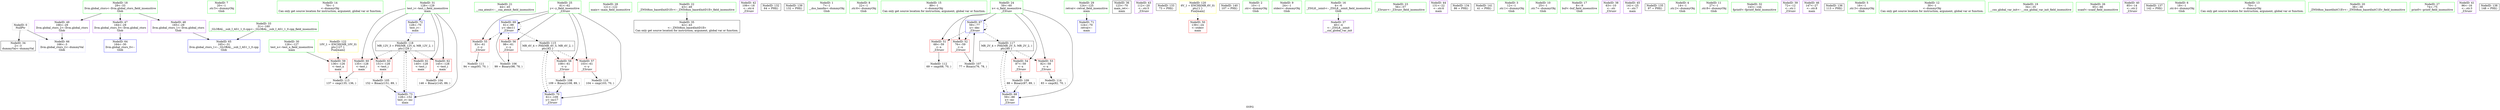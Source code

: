 digraph "SVFG" {
	label="SVFG";

	Node0x55de7561fd90 [shape=record,color=grey,label="{NodeID: 0\nNullPtr}"];
	Node0x55de7561fd90 -> Node0x55de756330a0[style=solid];
	Node0x55de7561fd90 -> Node0x55de75635c10[style=solid];
	Node0x55de75631850 [shape=record,color=green,label="{NodeID: 7\n20\<--1\n.str.5\<--dummyObj\nGlob }"];
	Node0x55de75631d90 [shape=record,color=green,label="{NodeID: 14\n78\<--1\n\<--dummyObj\nCan only get source location for instruction, argument, global var or function.}"];
	Node0x55de75634110 [shape=record,color=grey,label="{NodeID: 104\n146 = Binary(145, 89, )\n}"];
	Node0x55de75632490 [shape=record,color=green,label="{NodeID: 21\n44\<--45\n__cxa_atexit\<--__cxa_atexit_field_insensitive\n}"];
	Node0x55de75638b30 [shape=record,color=grey,label="{NodeID: 111\n94 = cmp(93, 70, )\n}"];
	Node0x55de75632b30 [shape=record,color=green,label="{NodeID: 28\n121\<--122\nmain\<--main_field_insensitive\n}"];
	Node0x55de7563cce0 [shape=record,color=black,label="{NodeID: 118\nMR_12V_3 = PHI(MR_12V_4, MR_12V_2, )\npts\{129 \}\n}"];
	Node0x55de7563cce0 -> Node0x55de756356d0[style=dashed];
	Node0x55de7563cce0 -> Node0x55de756357a0[style=dashed];
	Node0x55de7563cce0 -> Node0x55de75635870[style=dashed];
	Node0x55de7563cce0 -> Node0x55de75635940[style=dashed];
	Node0x55de7563cce0 -> Node0x55de756361f0[style=dashed];
	Node0x55de756331a0 [shape=record,color=black,label="{NodeID: 35\n42\<--43\n\<--_ZNSt8ios_base4InitD1Ev\nCan only get source location for instruction, argument, global var or function.}"];
	Node0x55de75633780 [shape=record,color=purple,label="{NodeID: 42\n106\<--18\n\<--.str.4\n_Z3runv\n}"];
	Node0x55de754b7b90 [shape=record,color=black,label="{NodeID: 132\n64 = PHI()\n}"];
	Node0x55de75634db0 [shape=record,color=purple,label="{NodeID: 49\n166\<--29\nllvm.global_ctors_2\<--llvm.global_ctors\nGlob }"];
	Node0x55de75634db0 -> Node0x55de75635c10[style=solid];
	Node0x55de75643640 [shape=record,color=black,label="{NodeID: 139\n132 = PHI()\n}"];
	Node0x55de75635390 [shape=record,color=red,label="{NodeID: 56\n98\<--61\n\<--y\n_Z3runv\n}"];
	Node0x55de75635390 -> Node0x55de756383f0[style=solid];
	Node0x55de75635940 [shape=record,color=red,label="{NodeID: 63\n151\<--128\n\<--test_i\nmain\n}"];
	Node0x55de75635940 -> Node0x55de75634290[style=solid];
	Node0x55de75635f80 [shape=record,color=blue,label="{NodeID: 70\n61\<--109\ny\<--inc17\n_Z3runv\n}"];
	Node0x55de75635f80 -> Node0x55de7563bde0[style=dashed];
	Node0x55de75620650 [shape=record,color=green,label="{NodeID: 1\n7\<--1\n__dso_handle\<--dummyObj\nGlob }"];
	Node0x55de756318e0 [shape=record,color=green,label="{NodeID: 8\n22\<--1\n.str.6\<--dummyObj\nGlob }"];
	Node0x55de75631e90 [shape=record,color=green,label="{NodeID: 15\n89\<--1\n\<--dummyObj\nCan only get source location for instruction, argument, global var or function.}"];
	Node0x55de75634290 [shape=record,color=grey,label="{NodeID: 105\n152 = Binary(151, 89, )\n}"];
	Node0x55de75634290 -> Node0x55de756361f0[style=solid];
	Node0x55de75632590 [shape=record,color=green,label="{NodeID: 22\n43\<--49\n_ZNSt8ios_base4InitD1Ev\<--_ZNSt8ios_base4InitD1Ev_field_insensitive\n}"];
	Node0x55de75632590 -> Node0x55de756331a0[style=solid];
	Node0x55de75638cb0 [shape=record,color=grey,label="{NodeID: 112\n69 = cmp(68, 70, )\n}"];
	Node0x55de75632c30 [shape=record,color=green,label="{NodeID: 29\n124\<--125\nretval\<--retval_field_insensitive\nmain\n}"];
	Node0x55de75632c30 -> Node0x55de75636050[style=solid];
	Node0x55de756332a0 [shape=record,color=black,label="{NodeID: 36\n123\<--70\nmain_ret\<--\nmain\n}"];
	Node0x55de75633850 [shape=record,color=purple,label="{NodeID: 43\n112\<--20\n\<--.str.5\n_Z3runv\n}"];
	Node0x55de75642540 [shape=record,color=black,label="{NodeID: 133\n73 = PHI()\n}"];
	Node0x55de75634eb0 [shape=record,color=red,label="{NodeID: 50\n139\<--24\n\<--stderr\nmain\n}"];
	Node0x55de75643740 [shape=record,color=black,label="{NodeID: 140\n107 = PHI()\n}"];
	Node0x55de75635460 [shape=record,color=red,label="{NodeID: 57\n103\<--61\n\<--y\n_Z3runv\n}"];
	Node0x55de75635460 -> Node0x55de756389b0[style=solid];
	Node0x55de75635a10 [shape=record,color=blue,label="{NodeID: 64\n164\<--30\nllvm.global_ctors_0\<--\nGlob }"];
	Node0x55de75636050 [shape=record,color=blue,label="{NodeID: 71\n124\<--70\nretval\<--\nmain\n}"];
	Node0x55de7561ffa0 [shape=record,color=green,label="{NodeID: 2\n10\<--1\n.str\<--dummyObj\nGlob }"];
	Node0x55de75631970 [shape=record,color=green,label="{NodeID: 9\n24\<--1\nstderr\<--dummyObj\nGlob }"];
	Node0x55de75631f90 [shape=record,color=green,label="{NodeID: 16\n4\<--6\n_ZStL8__ioinit\<--_ZStL8__ioinit_field_insensitive\nGlob }"];
	Node0x55de75631f90 -> Node0x55de75633370[style=solid];
	Node0x55de756383f0 [shape=record,color=grey,label="{NodeID: 106\n99 = Binary(98, 78, )\n}"];
	Node0x55de756383f0 -> Node0x55de75635eb0[style=solid];
	Node0x55de75632690 [shape=record,color=green,label="{NodeID: 23\n56\<--57\n_Z3runv\<--_Z3runv_field_insensitive\n}"];
	Node0x55de75638e30 [shape=record,color=grey,label="{NodeID: 113\n137 = cmp(135, 136, )\n}"];
	Node0x55de75632d00 [shape=record,color=green,label="{NodeID: 30\n126\<--127\ntest_n\<--test_n_field_insensitive\nmain\n}"];
	Node0x55de75632d00 -> Node0x55de75635600[style=solid];
	Node0x55de7563d6e0 [shape=record,color=yellow,style=double,label="{NodeID: 120\n6V_1 = ENCHI(MR_6V_0)\npts\{1 \}\nFun[main]}"];
	Node0x55de7563d6e0 -> Node0x55de75634eb0[style=dashed];
	Node0x55de75633370 [shape=record,color=purple,label="{NodeID: 37\n40\<--4\n\<--_ZStL8__ioinit\n__cxx_global_var_init\n}"];
	Node0x55de75633920 [shape=record,color=purple,label="{NodeID: 44\n131\<--22\n\<--.str.6\nmain\n}"];
	Node0x55de75642640 [shape=record,color=black,label="{NodeID: 134\n86 = PHI()\n}"];
	Node0x55de75634f80 [shape=record,color=red,label="{NodeID: 51\n68\<--59\n\<--x\n_Z3runv\n}"];
	Node0x55de75634f80 -> Node0x55de75638cb0[style=solid];
	Node0x55de75643840 [shape=record,color=black,label="{NodeID: 141\n41 = PHI()\n}"];
	Node0x55de75635530 [shape=record,color=red,label="{NodeID: 58\n108\<--61\n\<--y\n_Z3runv\n}"];
	Node0x55de75635530 -> Node0x55de756386b0[style=solid];
	Node0x55de75635b10 [shape=record,color=blue,label="{NodeID: 65\n165\<--31\nllvm.global_ctors_1\<--_GLOBAL__sub_I_AS1_1_0.cpp\nGlob }"];
	Node0x55de75636120 [shape=record,color=blue,label="{NodeID: 72\n128\<--70\ntest_i\<--\nmain\n}"];
	Node0x55de75636120 -> Node0x55de7563cce0[style=dashed];
	Node0x55de75630e60 [shape=record,color=green,label="{NodeID: 3\n12\<--1\n.str.1\<--dummyObj\nGlob }"];
	Node0x55de75631a00 [shape=record,color=green,label="{NodeID: 10\n25\<--1\n.str.7\<--dummyObj\nGlob }"];
	Node0x55de75632090 [shape=record,color=green,label="{NodeID: 17\n8\<--9\nbuf\<--buf_field_insensitive\nGlob }"];
	Node0x55de75638530 [shape=record,color=grey,label="{NodeID: 107\n77 = Binary(76, 78, )\n}"];
	Node0x55de75638530 -> Node0x55de75635d10[style=solid];
	Node0x55de75632790 [shape=record,color=green,label="{NodeID: 24\n59\<--60\nx\<--x_field_insensitive\n_Z3runv\n}"];
	Node0x55de75632790 -> Node0x55de75634f80[style=solid];
	Node0x55de75632790 -> Node0x55de75635050[style=solid];
	Node0x55de75632790 -> Node0x55de75635120[style=solid];
	Node0x55de75632790 -> Node0x55de756351f0[style=solid];
	Node0x55de75632790 -> Node0x55de75635d10[style=solid];
	Node0x55de75632790 -> Node0x55de75635de0[style=solid];
	Node0x55de75638fb0 [shape=record,color=grey,label="{NodeID: 114\n83 = cmp(82, 70, )\n}"];
	Node0x55de75632dd0 [shape=record,color=green,label="{NodeID: 31\n128\<--129\ntest_i\<--test_i_field_insensitive\nmain\n}"];
	Node0x55de75632dd0 -> Node0x55de756356d0[style=solid];
	Node0x55de75632dd0 -> Node0x55de756357a0[style=solid];
	Node0x55de75632dd0 -> Node0x55de75635870[style=solid];
	Node0x55de75632dd0 -> Node0x55de75635940[style=solid];
	Node0x55de75632dd0 -> Node0x55de75636120[style=solid];
	Node0x55de75632dd0 -> Node0x55de756361f0[style=solid];
	Node0x55de75633440 [shape=record,color=purple,label="{NodeID: 38\n63\<--10\n\<--.str\n_Z3runv\n}"];
	Node0x55de756339f0 [shape=record,color=purple,label="{NodeID: 45\n141\<--25\n\<--.str.7\nmain\n}"];
	Node0x55de75642740 [shape=record,color=black,label="{NodeID: 135\n97 = PHI()\n}"];
	Node0x55de75635050 [shape=record,color=red,label="{NodeID: 52\n76\<--59\n\<--x\n_Z3runv\n}"];
	Node0x55de75635050 -> Node0x55de75638530[style=solid];
	Node0x55de75635600 [shape=record,color=red,label="{NodeID: 59\n136\<--126\n\<--test_n\nmain\n}"];
	Node0x55de75635600 -> Node0x55de75638e30[style=solid];
	Node0x55de75635c10 [shape=record,color=blue, style = dotted,label="{NodeID: 66\n166\<--3\nllvm.global_ctors_2\<--dummyVal\nGlob }"];
	Node0x55de756361f0 [shape=record,color=blue,label="{NodeID: 73\n128\<--152\ntest_i\<--inc\nmain\n}"];
	Node0x55de756361f0 -> Node0x55de7563cce0[style=dashed];
	Node0x55de75630ef0 [shape=record,color=green,label="{NodeID: 4\n14\<--1\n.str.2\<--dummyObj\nGlob }"];
	Node0x55de75631a90 [shape=record,color=green,label="{NodeID: 11\n27\<--1\n.str.8\<--dummyObj\nGlob }"];
	Node0x55de75632190 [shape=record,color=green,label="{NodeID: 18\n29\<--33\nllvm.global_ctors\<--llvm.global_ctors_field_insensitive\nGlob }"];
	Node0x55de75632190 -> Node0x55de75633b90[style=solid];
	Node0x55de75632190 -> Node0x55de75634cb0[style=solid];
	Node0x55de75632190 -> Node0x55de75634db0[style=solid];
	Node0x55de756386b0 [shape=record,color=grey,label="{NodeID: 108\n109 = Binary(108, 89, )\n}"];
	Node0x55de756386b0 -> Node0x55de75635f80[style=solid];
	Node0x55de75632860 [shape=record,color=green,label="{NodeID: 25\n61\<--62\ny\<--y_field_insensitive\n_Z3runv\n}"];
	Node0x55de75632860 -> Node0x55de756352c0[style=solid];
	Node0x55de75632860 -> Node0x55de75635390[style=solid];
	Node0x55de75632860 -> Node0x55de75635460[style=solid];
	Node0x55de75632860 -> Node0x55de75635530[style=solid];
	Node0x55de75632860 -> Node0x55de75635eb0[style=solid];
	Node0x55de75632860 -> Node0x55de75635f80[style=solid];
	Node0x55de7563bde0 [shape=record,color=black,label="{NodeID: 115\nMR_4V_4 = PHI(MR_4V_5, MR_4V_2, )\npts\{62 \}\n}"];
	Node0x55de7563bde0 -> Node0x55de75635460[style=dashed];
	Node0x55de7563bde0 -> Node0x55de75635530[style=dashed];
	Node0x55de7563bde0 -> Node0x55de75635f80[style=dashed];
	Node0x55de75632ea0 [shape=record,color=green,label="{NodeID: 32\n143\<--144\nfprintf\<--fprintf_field_insensitive\n}"];
	Node0x55de7563e2e0 [shape=record,color=yellow,style=double,label="{NodeID: 122\n10V_1 = ENCHI(MR_10V_0)\npts\{127 \}\nFun[main]}"];
	Node0x55de7563e2e0 -> Node0x55de75635600[style=dashed];
	Node0x55de75633510 [shape=record,color=purple,label="{NodeID: 39\n72\<--12\n\<--.str.1\n_Z3runv\n}"];
	Node0x55de75633ac0 [shape=record,color=purple,label="{NodeID: 46\n147\<--27\n\<--.str.8\nmain\n}"];
	Node0x55de75642840 [shape=record,color=black,label="{NodeID: 136\n113 = PHI()\n}"];
	Node0x55de75635120 [shape=record,color=red,label="{NodeID: 53\n82\<--59\n\<--x\n_Z3runv\n}"];
	Node0x55de75635120 -> Node0x55de75638fb0[style=solid];
	Node0x55de756356d0 [shape=record,color=red,label="{NodeID: 60\n135\<--128\n\<--test_i\nmain\n}"];
	Node0x55de756356d0 -> Node0x55de75638e30[style=solid];
	Node0x55de75635d10 [shape=record,color=blue,label="{NodeID: 67\n59\<--77\nx\<--dec\n_Z3runv\n}"];
	Node0x55de75635d10 -> Node0x55de75634f80[style=dashed];
	Node0x55de75635d10 -> Node0x55de75635050[style=dashed];
	Node0x55de75635d10 -> Node0x55de75635d10[style=dashed];
	Node0x55de75635d10 -> Node0x55de7563c7e0[style=dashed];
	Node0x55de75630f80 [shape=record,color=green,label="{NodeID: 5\n16\<--1\n.str.3\<--dummyObj\nGlob }"];
	Node0x55de75631b90 [shape=record,color=green,label="{NodeID: 12\n30\<--1\n\<--dummyObj\nCan only get source location for instruction, argument, global var or function.}"];
	Node0x55de75632290 [shape=record,color=green,label="{NodeID: 19\n34\<--35\n__cxx_global_var_init\<--__cxx_global_var_init_field_insensitive\n}"];
	Node0x55de75638830 [shape=record,color=grey,label="{NodeID: 109\n88 = Binary(87, 89, )\n}"];
	Node0x55de75638830 -> Node0x55de75635de0[style=solid];
	Node0x55de75632930 [shape=record,color=green,label="{NodeID: 26\n65\<--66\nscanf\<--scanf_field_insensitive\n}"];
	Node0x55de75632fa0 [shape=record,color=green,label="{NodeID: 33\n31\<--160\n_GLOBAL__sub_I_AS1_1_0.cpp\<--_GLOBAL__sub_I_AS1_1_0.cpp_field_insensitive\n}"];
	Node0x55de75632fa0 -> Node0x55de75635b10[style=solid];
	Node0x55de756335e0 [shape=record,color=purple,label="{NodeID: 40\n85\<--14\n\<--.str.2\n_Z3runv\n}"];
	Node0x55de75633b90 [shape=record,color=purple,label="{NodeID: 47\n164\<--29\nllvm.global_ctors_0\<--llvm.global_ctors\nGlob }"];
	Node0x55de75633b90 -> Node0x55de75635a10[style=solid];
	Node0x55de75642940 [shape=record,color=black,label="{NodeID: 137\n142 = PHI()\n}"];
	Node0x55de756351f0 [shape=record,color=red,label="{NodeID: 54\n87\<--59\n\<--x\n_Z3runv\n}"];
	Node0x55de756351f0 -> Node0x55de75638830[style=solid];
	Node0x55de756357a0 [shape=record,color=red,label="{NodeID: 61\n140\<--128\n\<--test_i\nmain\n}"];
	Node0x55de75635de0 [shape=record,color=blue,label="{NodeID: 68\n59\<--88\nx\<--inc\n_Z3runv\n}"];
	Node0x55de75635de0 -> Node0x55de7563c7e0[style=dashed];
	Node0x55de75631010 [shape=record,color=green,label="{NodeID: 6\n18\<--1\n.str.4\<--dummyObj\nGlob }"];
	Node0x55de75631c90 [shape=record,color=green,label="{NodeID: 13\n70\<--1\n\<--dummyObj\nCan only get source location for instruction, argument, global var or function.}"];
	Node0x55de75632390 [shape=record,color=green,label="{NodeID: 20\n38\<--39\n_ZNSt8ios_base4InitC1Ev\<--_ZNSt8ios_base4InitC1Ev_field_insensitive\n}"];
	Node0x55de756389b0 [shape=record,color=grey,label="{NodeID: 110\n104 = cmp(103, 70, )\n}"];
	Node0x55de75632a30 [shape=record,color=green,label="{NodeID: 27\n74\<--75\nprintf\<--printf_field_insensitive\n}"];
	Node0x55de7563c7e0 [shape=record,color=black,label="{NodeID: 117\nMR_2V_4 = PHI(MR_2V_5, MR_2V_2, )\npts\{60 \}\n}"];
	Node0x55de7563c7e0 -> Node0x55de75635120[style=dashed];
	Node0x55de7563c7e0 -> Node0x55de756351f0[style=dashed];
	Node0x55de7563c7e0 -> Node0x55de75635de0[style=dashed];
	Node0x55de756330a0 [shape=record,color=black,label="{NodeID: 34\n2\<--3\ndummyVal\<--dummyVal\n}"];
	Node0x55de756336b0 [shape=record,color=purple,label="{NodeID: 41\n96\<--16\n\<--.str.3\n_Z3runv\n}"];
	Node0x55de75634cb0 [shape=record,color=purple,label="{NodeID: 48\n165\<--29\nllvm.global_ctors_1\<--llvm.global_ctors\nGlob }"];
	Node0x55de75634cb0 -> Node0x55de75635b10[style=solid];
	Node0x55de75642a40 [shape=record,color=black,label="{NodeID: 138\n148 = PHI()\n}"];
	Node0x55de756352c0 [shape=record,color=red,label="{NodeID: 55\n93\<--61\n\<--y\n_Z3runv\n}"];
	Node0x55de756352c0 -> Node0x55de75638b30[style=solid];
	Node0x55de75635870 [shape=record,color=red,label="{NodeID: 62\n145\<--128\n\<--test_i\nmain\n}"];
	Node0x55de75635870 -> Node0x55de75634110[style=solid];
	Node0x55de75635eb0 [shape=record,color=blue,label="{NodeID: 69\n61\<--99\ny\<--dec11\n_Z3runv\n}"];
	Node0x55de75635eb0 -> Node0x55de756352c0[style=dashed];
	Node0x55de75635eb0 -> Node0x55de75635390[style=dashed];
	Node0x55de75635eb0 -> Node0x55de75635eb0[style=dashed];
	Node0x55de75635eb0 -> Node0x55de7563bde0[style=dashed];
}
